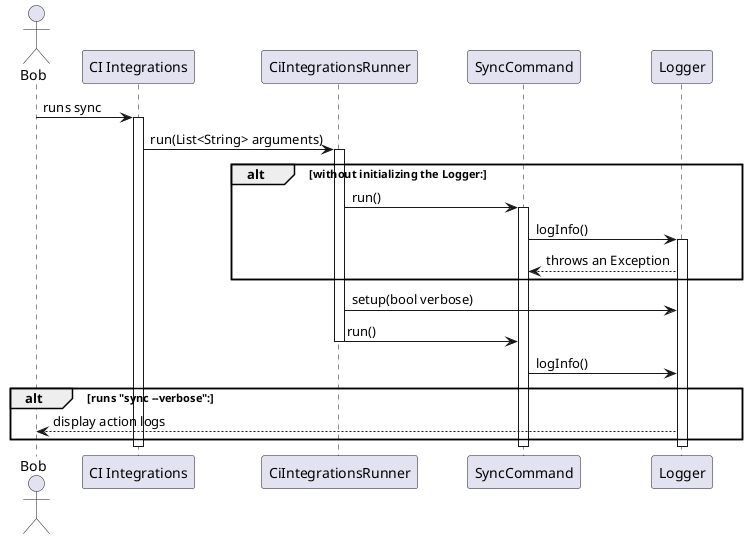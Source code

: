@startuml ci_integrations_verbose_mode_diagram

skinparam ParticipantPadding 20
skinparam BoxPadding 10

actor Bob

participant "CI Integrations"
participant CiIntegrationsRunner
participant SyncCommand
participant Logger

Bob -> "CI Integrations" : runs sync
activate "CI Integrations"

"CI Integrations" -> CiIntegrationsRunner: run(List<String> arguments)
activate CiIntegrationsRunner

alt without initializing the Logger:
    CiIntegrationsRunner -> SyncCommand: run()
    activate SyncCommand

    SyncCommand -> Logger: logInfo()
    activate Logger

    Logger --> SyncCommand: throws an Exception
end

CiIntegrationsRunner -> Logger: setup(bool verbose)

CiIntegrationsRunner -> SyncCommand: run()
deactivate CiIntegrationsRunner

SyncCommand -> Logger: logInfo()

alt runs "sync --verbose":
    Logger --> Bob: display action logs
end

deactivate "CI Integrations"
deactivate SyncCommand
deactivate Logger

@enduml
